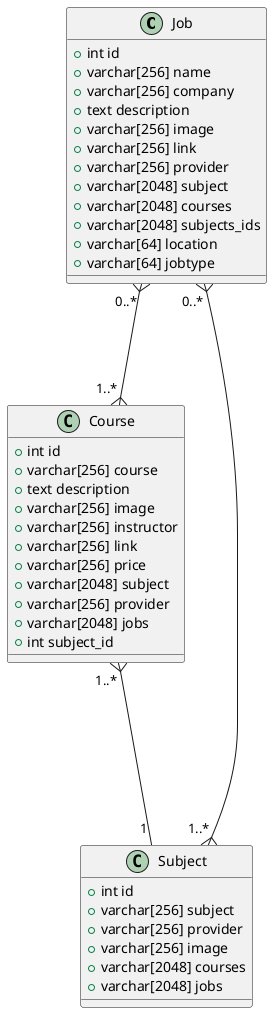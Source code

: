 @startuml
Job        "0..* " }---{ "1..* "    Course
Course     "1..* " }---- "1 "       Subject
Job        "0..* " }---{ "1..* "    Subject

class Job {
    + int id
    + varchar[256] name
    + varchar[256] company
    + text description
    + varchar[256] image
    + varchar[256] link
    + varchar[256] provider
    + varchar[2048] subject
    + varchar[2048] courses
    + varchar[2048] subjects_ids
    + varchar[64] location
    + varchar[64] jobtype
    }

class Subject {
    + int id
    + varchar[256] subject
    + varchar[256] provider
    + varchar[256] image
    + varchar[2048] courses
    + varchar[2048] jobs
    }

class Course {
    + int id
    + varchar[256] course
    + text description
    + varchar[256] image
    + varchar[256] instructor
    + varchar[256] link
    + varchar[256] price
    + varchar[2048] subject
    + varchar[256] provider
    + varchar[2048] jobs
    + int subject_id
    }
@enduml